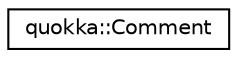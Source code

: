 digraph "Graphical Class Hierarchy"
{
 // LATEX_PDF_SIZE
  edge [fontname="Helvetica",fontsize="10",labelfontname="Helvetica",labelfontsize="10"];
  node [fontname="Helvetica",fontsize="10",shape=record];
  rankdir="LR";
  Node0 [label="quokka::Comment",height=0.2,width=0.4,color="black", fillcolor="white", style="filled",URL="$structquokka_1_1Comment.html",tooltip=" "];
}
